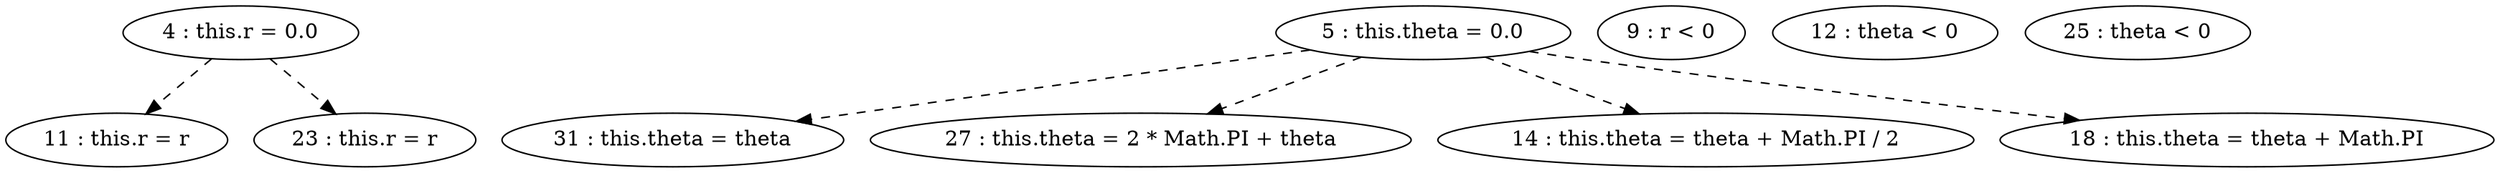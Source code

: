 digraph G {
"4 : this.r = 0.0"
"4 : this.r = 0.0" -> "11 : this.r = r" [style=dashed]
"4 : this.r = 0.0" -> "23 : this.r = r" [style=dashed]
"5 : this.theta = 0.0"
"5 : this.theta = 0.0" -> "31 : this.theta = theta" [style=dashed]
"5 : this.theta = 0.0" -> "27 : this.theta = 2 * Math.PI + theta" [style=dashed]
"5 : this.theta = 0.0" -> "14 : this.theta = theta + Math.PI / 2" [style=dashed]
"5 : this.theta = 0.0" -> "18 : this.theta = theta + Math.PI" [style=dashed]
"9 : r < 0"
"11 : this.r = r"
"12 : theta < 0"
"14 : this.theta = theta + Math.PI / 2"
"18 : this.theta = theta + Math.PI"
"23 : this.r = r"
"25 : theta < 0"
"27 : this.theta = 2 * Math.PI + theta"
"31 : this.theta = theta"
}